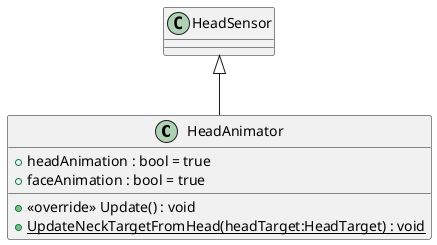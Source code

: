 @startuml
class HeadAnimator {
    + headAnimation : bool = true
    + faceAnimation : bool = true
    + <<override>> Update() : void
    + {static} UpdateNeckTargetFromHead(headTarget:HeadTarget) : void
}
HeadSensor <|-- HeadAnimator
@enduml
